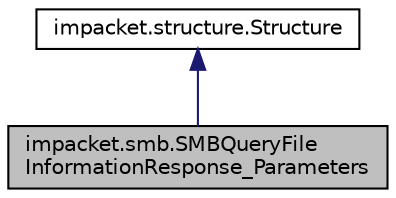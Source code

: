 digraph "impacket.smb.SMBQueryFileInformationResponse_Parameters"
{
  edge [fontname="Helvetica",fontsize="10",labelfontname="Helvetica",labelfontsize="10"];
  node [fontname="Helvetica",fontsize="10",shape=record];
  Node2 [label="impacket.smb.SMBQueryFile\lInformationResponse_Parameters",height=0.2,width=0.4,color="black", fillcolor="grey75", style="filled", fontcolor="black"];
  Node3 -> Node2 [dir="back",color="midnightblue",fontsize="10",style="solid",fontname="Helvetica"];
  Node3 [label="impacket.structure.Structure",height=0.2,width=0.4,color="black", fillcolor="white", style="filled",URL="$classimpacket_1_1structure_1_1_structure.html"];
}
